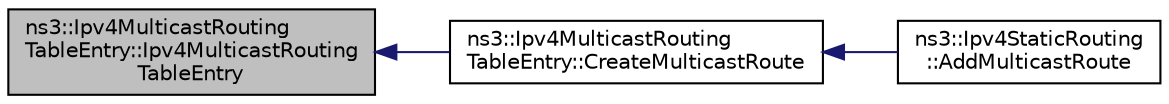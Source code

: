 digraph "ns3::Ipv4MulticastRoutingTableEntry::Ipv4MulticastRoutingTableEntry"
{
  edge [fontname="Helvetica",fontsize="10",labelfontname="Helvetica",labelfontsize="10"];
  node [fontname="Helvetica",fontsize="10",shape=record];
  rankdir="LR";
  Node1 [label="ns3::Ipv4MulticastRouting\lTableEntry::Ipv4MulticastRouting\lTableEntry",height=0.2,width=0.4,color="black", fillcolor="grey75", style="filled", fontcolor="black"];
  Node1 -> Node2 [dir="back",color="midnightblue",fontsize="10",style="solid"];
  Node2 [label="ns3::Ipv4MulticastRouting\lTableEntry::CreateMulticastRoute",height=0.2,width=0.4,color="black", fillcolor="white", style="filled",URL="$dd/dfa/classns3_1_1Ipv4MulticastRoutingTableEntry.html#abe362dd84c42e6a93a7b793f88e8d3fd"];
  Node2 -> Node3 [dir="back",color="midnightblue",fontsize="10",style="solid"];
  Node3 [label="ns3::Ipv4StaticRouting\l::AddMulticastRoute",height=0.2,width=0.4,color="black", fillcolor="white", style="filled",URL="$dd/d2d/classns3_1_1Ipv4StaticRouting.html#a58582a0b87b6705d3c974146a19e25b9",tooltip="Add a multicast route to the static routing table. "];
}
